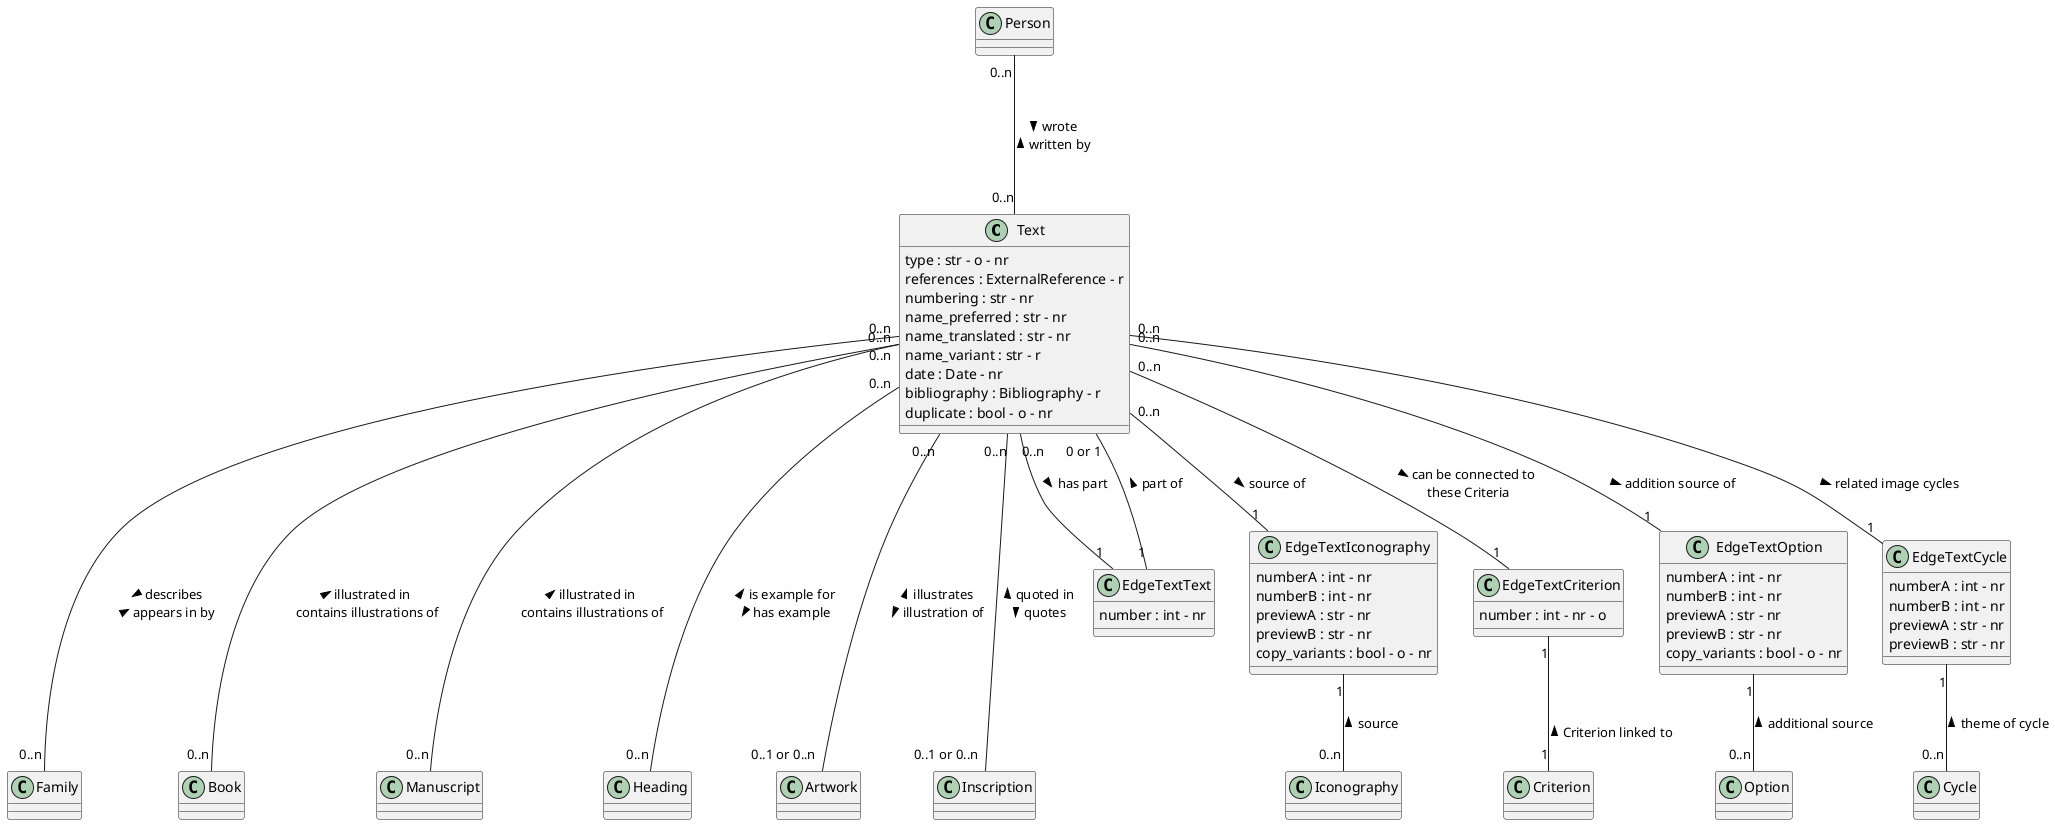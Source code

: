 @startuml Text
class Text
Text : type : str - o - nr
Text : references : ExternalReference - r
Text : numbering : str - nr
Text : name_preferred : str - nr
Text : name_translated : str - nr
Text : name_variant : str - r
Text : date : Date - nr
Text : bibliography : Bibliography - r
Text : duplicate : bool - o - nr


class Person 

class Family

class Iconography

class Option 
    
class Cycle

class Book

class Manuscript

class Heading

class Artwork

class Inscription

class Iconography

class Option

class EdgeTextText
EdgeTextText : number : int - nr

class EdgeTextIconography
EdgeTextIconography : numberA : int - nr
EdgeTextIconography : numberB : int - nr
EdgeTextIconography : previewA : str - nr
EdgeTextIconography : previewB : str - nr
EdgeTextIconography : copy_variants : bool - o - nr

class EdgeTextCriterion
EdgeTextCriterion : number : int - nr - o 

class EdgeTextOption
EdgeTextOption : numberA : int - nr
EdgeTextOption : numberB : int - nr
EdgeTextOption : previewA : str - nr
EdgeTextOption : previewB : str - nr
EdgeTextOption : copy_variants : bool - o - nr

class EdgeTextCycle
EdgeTextCycle : numberA : int - nr
EdgeTextCycle : numberB : int - nr
EdgeTextCycle : previewA : str - nr
EdgeTextCycle : previewB : str - nr



Person "0..n" --- "0..n" Text : > wrote \n written by <

Text "0..n" --- "0..n" Family : > describes \n appears in by <

Text "0..n" -- "1" EdgeTextText : has part >
EdgeTextText "1" -- "0 or 1" Text :  part of >


Text "0..n" -- "1" EdgeTextIconography : source of >
EdgeTextIconography "1" -- "0..n" Iconography : source <

Text "0..n" -- "1" EdgeTextCriterion : > can be connected to \n these Criteria 
EdgeTextCriterion "1" -- "1" Criterion : \n Criterion linked to <

Text "0..n" -- "1" EdgeTextOption : addition source of >
EdgeTextOption "1" -- "0..n" Option : additional source <

Text "0..n" -- "1" EdgeTextCycle : related image cycles >
EdgeTextCycle "1" -- "0..n" Cycle : theme of cycle <

Text "0..n" --- "0..n" Heading : < is example for \n has example >

Text "0..n" --- "0..n" Manuscript: < illustrated in \n contains illustrations of

Text "0..n" --- "0..n" Book: < illustrated in \n contains illustrations of

Text "0..n" --- "0..1 or 0..n" Artwork : < illustrates \n illustration of >

Text "0..n" --- "0..1 or 0..n" Inscription : < quoted in \n quotes >

@enduml 
